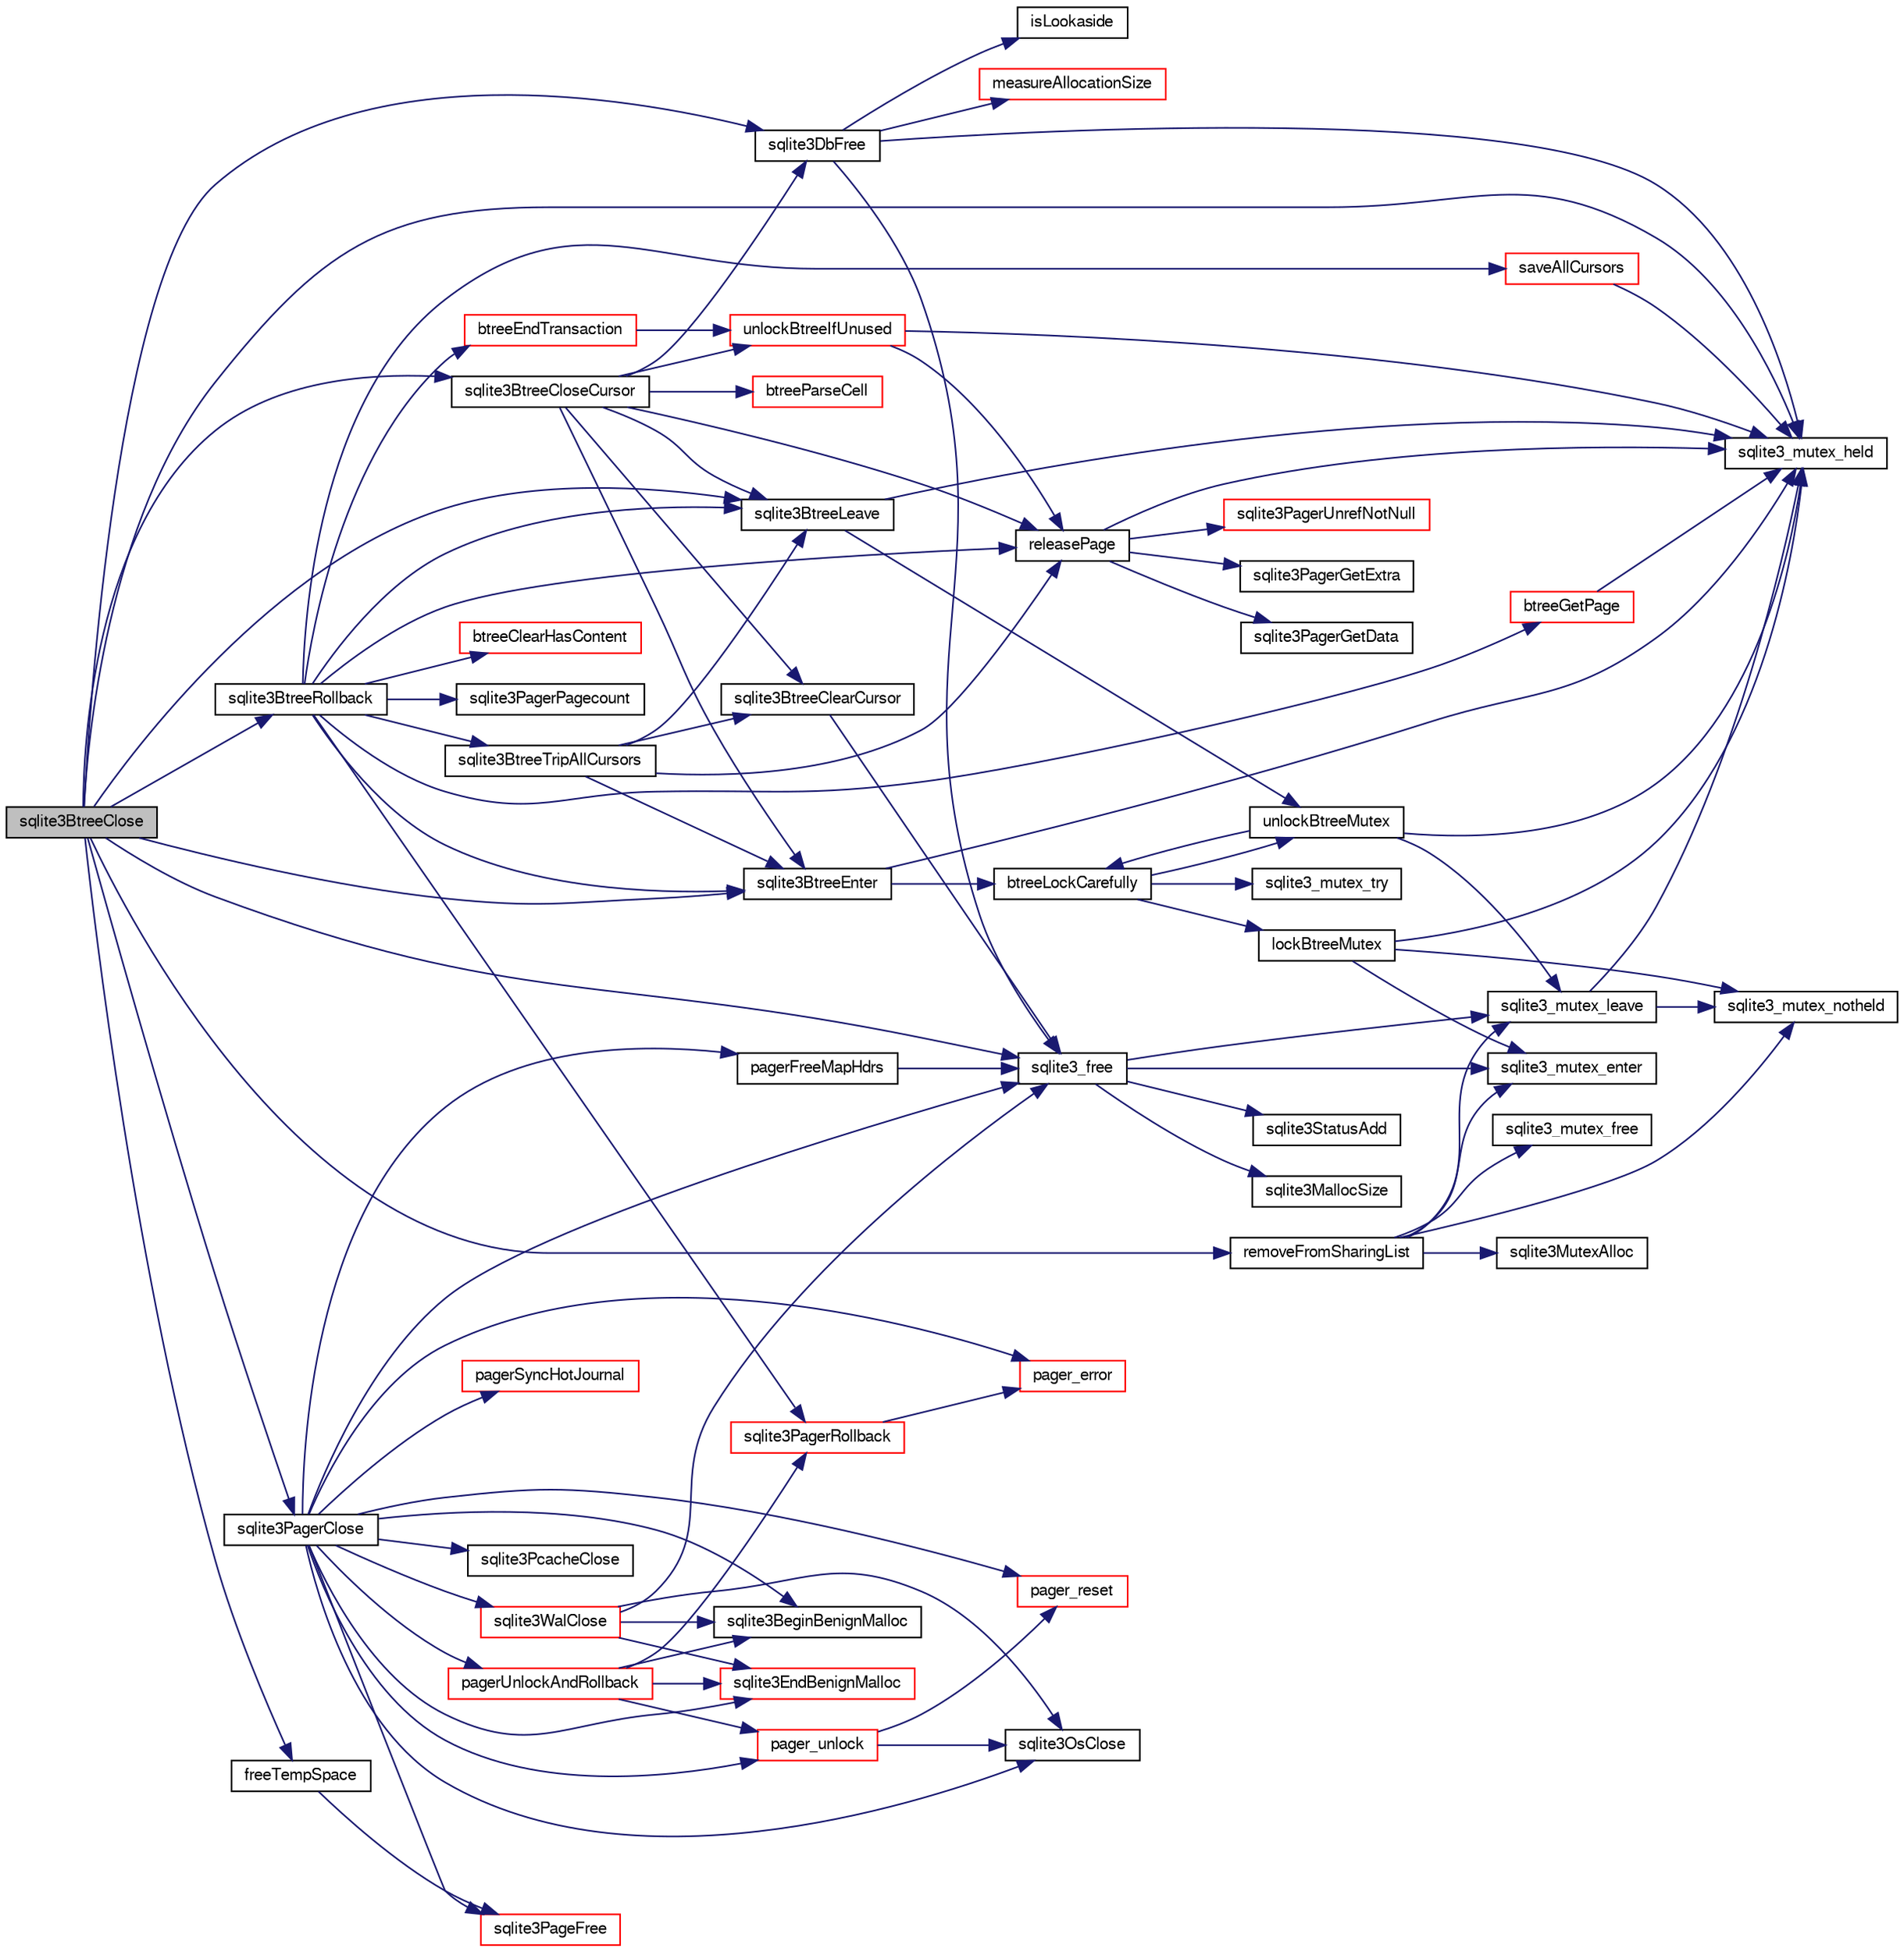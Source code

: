 digraph "sqlite3BtreeClose"
{
  edge [fontname="FreeSans",fontsize="10",labelfontname="FreeSans",labelfontsize="10"];
  node [fontname="FreeSans",fontsize="10",shape=record];
  rankdir="LR";
  Node438364 [label="sqlite3BtreeClose",height=0.2,width=0.4,color="black", fillcolor="grey75", style="filled", fontcolor="black"];
  Node438364 -> Node438365 [color="midnightblue",fontsize="10",style="solid",fontname="FreeSans"];
  Node438365 [label="sqlite3_mutex_held",height=0.2,width=0.4,color="black", fillcolor="white", style="filled",URL="$sqlite3_8c.html#acf77da68932b6bc163c5e68547ecc3e7"];
  Node438364 -> Node438366 [color="midnightblue",fontsize="10",style="solid",fontname="FreeSans"];
  Node438366 [label="sqlite3BtreeEnter",height=0.2,width=0.4,color="black", fillcolor="white", style="filled",URL="$sqlite3_8c.html#afa05d700ca373993fe6b0525b867feff"];
  Node438366 -> Node438365 [color="midnightblue",fontsize="10",style="solid",fontname="FreeSans"];
  Node438366 -> Node438367 [color="midnightblue",fontsize="10",style="solid",fontname="FreeSans"];
  Node438367 [label="btreeLockCarefully",height=0.2,width=0.4,color="black", fillcolor="white", style="filled",URL="$sqlite3_8c.html#a796746b1c1e4d6926960636bd74c79d7"];
  Node438367 -> Node438368 [color="midnightblue",fontsize="10",style="solid",fontname="FreeSans"];
  Node438368 [label="sqlite3_mutex_try",height=0.2,width=0.4,color="black", fillcolor="white", style="filled",URL="$sqlite3_8c.html#a196f84b09bdfda96ae5ae23189be1ec8"];
  Node438367 -> Node438369 [color="midnightblue",fontsize="10",style="solid",fontname="FreeSans"];
  Node438369 [label="unlockBtreeMutex",height=0.2,width=0.4,color="black", fillcolor="white", style="filled",URL="$sqlite3_8c.html#a29bc7d1c753dfa2af9fb296b7dc19a4a"];
  Node438369 -> Node438365 [color="midnightblue",fontsize="10",style="solid",fontname="FreeSans"];
  Node438369 -> Node438370 [color="midnightblue",fontsize="10",style="solid",fontname="FreeSans"];
  Node438370 [label="sqlite3_mutex_leave",height=0.2,width=0.4,color="black", fillcolor="white", style="filled",URL="$sqlite3_8c.html#a5838d235601dbd3c1fa993555c6bcc93"];
  Node438370 -> Node438365 [color="midnightblue",fontsize="10",style="solid",fontname="FreeSans"];
  Node438370 -> Node438371 [color="midnightblue",fontsize="10",style="solid",fontname="FreeSans"];
  Node438371 [label="sqlite3_mutex_notheld",height=0.2,width=0.4,color="black", fillcolor="white", style="filled",URL="$sqlite3_8c.html#a83967c837c1c000d3b5adcfaa688f5dc"];
  Node438369 -> Node438367 [color="midnightblue",fontsize="10",style="solid",fontname="FreeSans"];
  Node438367 -> Node438372 [color="midnightblue",fontsize="10",style="solid",fontname="FreeSans"];
  Node438372 [label="lockBtreeMutex",height=0.2,width=0.4,color="black", fillcolor="white", style="filled",URL="$sqlite3_8c.html#ab1714bc62ac8a451c7b17bc53053ca53"];
  Node438372 -> Node438371 [color="midnightblue",fontsize="10",style="solid",fontname="FreeSans"];
  Node438372 -> Node438365 [color="midnightblue",fontsize="10",style="solid",fontname="FreeSans"];
  Node438372 -> Node438373 [color="midnightblue",fontsize="10",style="solid",fontname="FreeSans"];
  Node438373 [label="sqlite3_mutex_enter",height=0.2,width=0.4,color="black", fillcolor="white", style="filled",URL="$sqlite3_8c.html#a1c12cde690bd89f104de5cbad12a6bf5"];
  Node438364 -> Node438374 [color="midnightblue",fontsize="10",style="solid",fontname="FreeSans"];
  Node438374 [label="sqlite3BtreeCloseCursor",height=0.2,width=0.4,color="black", fillcolor="white", style="filled",URL="$sqlite3_8c.html#a7f494da0a512d247d690d6bc19397791"];
  Node438374 -> Node438366 [color="midnightblue",fontsize="10",style="solid",fontname="FreeSans"];
  Node438374 -> Node438375 [color="midnightblue",fontsize="10",style="solid",fontname="FreeSans"];
  Node438375 [label="sqlite3BtreeClearCursor",height=0.2,width=0.4,color="black", fillcolor="white", style="filled",URL="$sqlite3_8c.html#ad53903979a58184b0d15593e6f98d9c5"];
  Node438375 -> Node438376 [color="midnightblue",fontsize="10",style="solid",fontname="FreeSans"];
  Node438376 [label="sqlite3_free",height=0.2,width=0.4,color="black", fillcolor="white", style="filled",URL="$sqlite3_8c.html#a6552349e36a8a691af5487999ab09519"];
  Node438376 -> Node438373 [color="midnightblue",fontsize="10",style="solid",fontname="FreeSans"];
  Node438376 -> Node438377 [color="midnightblue",fontsize="10",style="solid",fontname="FreeSans"];
  Node438377 [label="sqlite3StatusAdd",height=0.2,width=0.4,color="black", fillcolor="white", style="filled",URL="$sqlite3_8c.html#afa029f93586aeab4cc85360905dae9cd"];
  Node438376 -> Node438378 [color="midnightblue",fontsize="10",style="solid",fontname="FreeSans"];
  Node438378 [label="sqlite3MallocSize",height=0.2,width=0.4,color="black", fillcolor="white", style="filled",URL="$sqlite3_8c.html#acf5d2a5f35270bafb050bd2def576955"];
  Node438376 -> Node438370 [color="midnightblue",fontsize="10",style="solid",fontname="FreeSans"];
  Node438374 -> Node438379 [color="midnightblue",fontsize="10",style="solid",fontname="FreeSans"];
  Node438379 [label="releasePage",height=0.2,width=0.4,color="black", fillcolor="white", style="filled",URL="$sqlite3_8c.html#a92c6fb14f9bcf117440c35116c26d6c4"];
  Node438379 -> Node438380 [color="midnightblue",fontsize="10",style="solid",fontname="FreeSans"];
  Node438380 [label="sqlite3PagerGetExtra",height=0.2,width=0.4,color="black", fillcolor="white", style="filled",URL="$sqlite3_8c.html#a48e879a6d20f06f27390973ab8d59bd7"];
  Node438379 -> Node438381 [color="midnightblue",fontsize="10",style="solid",fontname="FreeSans"];
  Node438381 [label="sqlite3PagerGetData",height=0.2,width=0.4,color="black", fillcolor="white", style="filled",URL="$sqlite3_8c.html#a9dd340e56fb4b7fad4df339595b8d8a2"];
  Node438379 -> Node438365 [color="midnightblue",fontsize="10",style="solid",fontname="FreeSans"];
  Node438379 -> Node438382 [color="midnightblue",fontsize="10",style="solid",fontname="FreeSans"];
  Node438382 [label="sqlite3PagerUnrefNotNull",height=0.2,width=0.4,color="red", fillcolor="white", style="filled",URL="$sqlite3_8c.html#a4b314f96f09f5c68c94672e420e31ab9"];
  Node438374 -> Node438784 [color="midnightblue",fontsize="10",style="solid",fontname="FreeSans"];
  Node438784 [label="unlockBtreeIfUnused",height=0.2,width=0.4,color="red", fillcolor="white", style="filled",URL="$sqlite3_8c.html#ada198bfad4d2c61e88bd9317e98cc96c"];
  Node438784 -> Node438365 [color="midnightblue",fontsize="10",style="solid",fontname="FreeSans"];
  Node438784 -> Node438379 [color="midnightblue",fontsize="10",style="solid",fontname="FreeSans"];
  Node438374 -> Node438403 [color="midnightblue",fontsize="10",style="solid",fontname="FreeSans"];
  Node438403 [label="sqlite3DbFree",height=0.2,width=0.4,color="black", fillcolor="white", style="filled",URL="$sqlite3_8c.html#ac70ab821a6607b4a1b909582dc37a069"];
  Node438403 -> Node438365 [color="midnightblue",fontsize="10",style="solid",fontname="FreeSans"];
  Node438403 -> Node438404 [color="midnightblue",fontsize="10",style="solid",fontname="FreeSans"];
  Node438404 [label="measureAllocationSize",height=0.2,width=0.4,color="red", fillcolor="white", style="filled",URL="$sqlite3_8c.html#a45731e644a22fdb756e2b6337224217a"];
  Node438403 -> Node438406 [color="midnightblue",fontsize="10",style="solid",fontname="FreeSans"];
  Node438406 [label="isLookaside",height=0.2,width=0.4,color="black", fillcolor="white", style="filled",URL="$sqlite3_8c.html#a770fa05ff9717b75e16f4d968a77b897"];
  Node438403 -> Node438376 [color="midnightblue",fontsize="10",style="solid",fontname="FreeSans"];
  Node438374 -> Node438714 [color="midnightblue",fontsize="10",style="solid",fontname="FreeSans"];
  Node438714 [label="sqlite3BtreeLeave",height=0.2,width=0.4,color="black", fillcolor="white", style="filled",URL="$sqlite3_8c.html#a460e4f89d1aeef4b4d334cfe8165da89"];
  Node438714 -> Node438369 [color="midnightblue",fontsize="10",style="solid",fontname="FreeSans"];
  Node438714 -> Node438365 [color="midnightblue",fontsize="10",style="solid",fontname="FreeSans"];
  Node438374 -> Node438786 [color="midnightblue",fontsize="10",style="solid",fontname="FreeSans"];
  Node438786 [label="btreeParseCell",height=0.2,width=0.4,color="red", fillcolor="white", style="filled",URL="$sqlite3_8c.html#a021501c1cbcd07489dd287ea657edaac"];
  Node438364 -> Node438788 [color="midnightblue",fontsize="10",style="solid",fontname="FreeSans"];
  Node438788 [label="sqlite3BtreeRollback",height=0.2,width=0.4,color="black", fillcolor="white", style="filled",URL="$sqlite3_8c.html#a317473acdafdd688385c8954f09de186"];
  Node438788 -> Node438366 [color="midnightblue",fontsize="10",style="solid",fontname="FreeSans"];
  Node438788 -> Node438789 [color="midnightblue",fontsize="10",style="solid",fontname="FreeSans"];
  Node438789 [label="saveAllCursors",height=0.2,width=0.4,color="red", fillcolor="white", style="filled",URL="$sqlite3_8c.html#add0c7a5086792caf465148beaadb913d"];
  Node438789 -> Node438365 [color="midnightblue",fontsize="10",style="solid",fontname="FreeSans"];
  Node438788 -> Node438802 [color="midnightblue",fontsize="10",style="solid",fontname="FreeSans"];
  Node438802 [label="sqlite3BtreeTripAllCursors",height=0.2,width=0.4,color="black", fillcolor="white", style="filled",URL="$sqlite3_8c.html#a7e94025b9bd56e9e9ccf148d1a0e1acf"];
  Node438802 -> Node438366 [color="midnightblue",fontsize="10",style="solid",fontname="FreeSans"];
  Node438802 -> Node438375 [color="midnightblue",fontsize="10",style="solid",fontname="FreeSans"];
  Node438802 -> Node438379 [color="midnightblue",fontsize="10",style="solid",fontname="FreeSans"];
  Node438802 -> Node438714 [color="midnightblue",fontsize="10",style="solid",fontname="FreeSans"];
  Node438788 -> Node438392 [color="midnightblue",fontsize="10",style="solid",fontname="FreeSans"];
  Node438392 [label="sqlite3PagerRollback",height=0.2,width=0.4,color="red", fillcolor="white", style="filled",URL="$sqlite3_8c.html#afdd2ecbb97b7a716892ff6bd10c7dfd0"];
  Node438392 -> Node438781 [color="midnightblue",fontsize="10",style="solid",fontname="FreeSans"];
  Node438781 [label="pager_error",height=0.2,width=0.4,color="red", fillcolor="white", style="filled",URL="$sqlite3_8c.html#ac15e13c61047b37098e21115614ddd22"];
  Node438788 -> Node438798 [color="midnightblue",fontsize="10",style="solid",fontname="FreeSans"];
  Node438798 [label="btreeGetPage",height=0.2,width=0.4,color="red", fillcolor="white", style="filled",URL="$sqlite3_8c.html#ac59679e30ceb0190614fbd19a7feb6de"];
  Node438798 -> Node438365 [color="midnightblue",fontsize="10",style="solid",fontname="FreeSans"];
  Node438788 -> Node438803 [color="midnightblue",fontsize="10",style="solid",fontname="FreeSans"];
  Node438803 [label="sqlite3PagerPagecount",height=0.2,width=0.4,color="black", fillcolor="white", style="filled",URL="$sqlite3_8c.html#ae82aaf561ce61faa15d4e228c45c3311"];
  Node438788 -> Node438379 [color="midnightblue",fontsize="10",style="solid",fontname="FreeSans"];
  Node438788 -> Node438804 [color="midnightblue",fontsize="10",style="solid",fontname="FreeSans"];
  Node438804 [label="btreeClearHasContent",height=0.2,width=0.4,color="red", fillcolor="white", style="filled",URL="$sqlite3_8c.html#ad76ff2727e128c649f8017fdc570bd06"];
  Node438788 -> Node438805 [color="midnightblue",fontsize="10",style="solid",fontname="FreeSans"];
  Node438805 [label="btreeEndTransaction",height=0.2,width=0.4,color="red", fillcolor="white", style="filled",URL="$sqlite3_8c.html#a7dd8138404b55de8be9623636f25488b"];
  Node438805 -> Node438784 [color="midnightblue",fontsize="10",style="solid",fontname="FreeSans"];
  Node438788 -> Node438714 [color="midnightblue",fontsize="10",style="solid",fontname="FreeSans"];
  Node438364 -> Node438714 [color="midnightblue",fontsize="10",style="solid",fontname="FreeSans"];
  Node438364 -> Node438808 [color="midnightblue",fontsize="10",style="solid",fontname="FreeSans"];
  Node438808 [label="removeFromSharingList",height=0.2,width=0.4,color="black", fillcolor="white", style="filled",URL="$sqlite3_8c.html#a7b1a8df3e1fcfc9e69c19633f0d08af3"];
  Node438808 -> Node438371 [color="midnightblue",fontsize="10",style="solid",fontname="FreeSans"];
  Node438808 -> Node438434 [color="midnightblue",fontsize="10",style="solid",fontname="FreeSans"];
  Node438434 [label="sqlite3MutexAlloc",height=0.2,width=0.4,color="black", fillcolor="white", style="filled",URL="$sqlite3_8c.html#a0e3f432ee581f6876b590e7ad7e84e19"];
  Node438808 -> Node438373 [color="midnightblue",fontsize="10",style="solid",fontname="FreeSans"];
  Node438808 -> Node438661 [color="midnightblue",fontsize="10",style="solid",fontname="FreeSans"];
  Node438661 [label="sqlite3_mutex_free",height=0.2,width=0.4,color="black", fillcolor="white", style="filled",URL="$sqlite3_8c.html#a2db2e72e08f6873afa9c61b0ec726fec"];
  Node438808 -> Node438370 [color="midnightblue",fontsize="10",style="solid",fontname="FreeSans"];
  Node438364 -> Node438809 [color="midnightblue",fontsize="10",style="solid",fontname="FreeSans"];
  Node438809 [label="sqlite3PagerClose",height=0.2,width=0.4,color="black", fillcolor="white", style="filled",URL="$sqlite3_8c.html#af94b1f96b60689fd09422cce2c85f53f"];
  Node438809 -> Node438391 [color="midnightblue",fontsize="10",style="solid",fontname="FreeSans"];
  Node438391 [label="sqlite3BeginBenignMalloc",height=0.2,width=0.4,color="black", fillcolor="white", style="filled",URL="$sqlite3_8c.html#a3344c0e2b1b6df701a1cb326602fac14"];
  Node438809 -> Node438810 [color="midnightblue",fontsize="10",style="solid",fontname="FreeSans"];
  Node438810 [label="pagerFreeMapHdrs",height=0.2,width=0.4,color="black", fillcolor="white", style="filled",URL="$sqlite3_8c.html#aaa468214b15aad3507d847390b935aeb"];
  Node438810 -> Node438376 [color="midnightblue",fontsize="10",style="solid",fontname="FreeSans"];
  Node438809 -> Node438811 [color="midnightblue",fontsize="10",style="solid",fontname="FreeSans"];
  Node438811 [label="sqlite3WalClose",height=0.2,width=0.4,color="red", fillcolor="white", style="filled",URL="$sqlite3_8c.html#abfd7d36ec6ea41ecb2717dd4c6b0571e"];
  Node438811 -> Node438759 [color="midnightblue",fontsize="10",style="solid",fontname="FreeSans"];
  Node438759 [label="sqlite3OsClose",height=0.2,width=0.4,color="black", fillcolor="white", style="filled",URL="$sqlite3_8c.html#aa5f0aeb27273a57c0523deaf48997533"];
  Node438811 -> Node438391 [color="midnightblue",fontsize="10",style="solid",fontname="FreeSans"];
  Node438811 -> Node438462 [color="midnightblue",fontsize="10",style="solid",fontname="FreeSans"];
  Node438462 [label="sqlite3EndBenignMalloc",height=0.2,width=0.4,color="red", fillcolor="white", style="filled",URL="$sqlite3_8c.html#a4582127cc64d483dc66c7acf9d8d8fbb"];
  Node438811 -> Node438376 [color="midnightblue",fontsize="10",style="solid",fontname="FreeSans"];
  Node438809 -> Node438719 [color="midnightblue",fontsize="10",style="solid",fontname="FreeSans"];
  Node438719 [label="pager_reset",height=0.2,width=0.4,color="red", fillcolor="white", style="filled",URL="$sqlite3_8c.html#a80434ecc2e0b58eea05c79b1690be582"];
  Node438809 -> Node438782 [color="midnightblue",fontsize="10",style="solid",fontname="FreeSans"];
  Node438782 [label="pager_unlock",height=0.2,width=0.4,color="red", fillcolor="white", style="filled",URL="$sqlite3_8c.html#a5b54bd09bd76fa68eb6310fbf9bbaf20"];
  Node438782 -> Node438759 [color="midnightblue",fontsize="10",style="solid",fontname="FreeSans"];
  Node438782 -> Node438719 [color="midnightblue",fontsize="10",style="solid",fontname="FreeSans"];
  Node438809 -> Node438781 [color="midnightblue",fontsize="10",style="solid",fontname="FreeSans"];
  Node438809 -> Node438838 [color="midnightblue",fontsize="10",style="solid",fontname="FreeSans"];
  Node438838 [label="pagerSyncHotJournal",height=0.2,width=0.4,color="red", fillcolor="white", style="filled",URL="$sqlite3_8c.html#a2cdd04fa2ecbee5b6ebb62403bc81cee"];
  Node438809 -> Node438390 [color="midnightblue",fontsize="10",style="solid",fontname="FreeSans"];
  Node438390 [label="pagerUnlockAndRollback",height=0.2,width=0.4,color="red", fillcolor="white", style="filled",URL="$sqlite3_8c.html#a02d96b7bf62c3b13ba905d168914518c"];
  Node438390 -> Node438391 [color="midnightblue",fontsize="10",style="solid",fontname="FreeSans"];
  Node438390 -> Node438392 [color="midnightblue",fontsize="10",style="solid",fontname="FreeSans"];
  Node438390 -> Node438462 [color="midnightblue",fontsize="10",style="solid",fontname="FreeSans"];
  Node438390 -> Node438782 [color="midnightblue",fontsize="10",style="solid",fontname="FreeSans"];
  Node438809 -> Node438462 [color="midnightblue",fontsize="10",style="solid",fontname="FreeSans"];
  Node438809 -> Node438759 [color="midnightblue",fontsize="10",style="solid",fontname="FreeSans"];
  Node438809 -> Node438725 [color="midnightblue",fontsize="10",style="solid",fontname="FreeSans"];
  Node438725 [label="sqlite3PageFree",height=0.2,width=0.4,color="red", fillcolor="white", style="filled",URL="$sqlite3_8c.html#a7c85b1d9d633386e0ecb5d56594fe03f"];
  Node438809 -> Node438839 [color="midnightblue",fontsize="10",style="solid",fontname="FreeSans"];
  Node438839 [label="sqlite3PcacheClose",height=0.2,width=0.4,color="black", fillcolor="white", style="filled",URL="$sqlite3_8c.html#ace10c87a0d89eb20a5acddf2f7d6c230"];
  Node438809 -> Node438376 [color="midnightblue",fontsize="10",style="solid",fontname="FreeSans"];
  Node438364 -> Node438403 [color="midnightblue",fontsize="10",style="solid",fontname="FreeSans"];
  Node438364 -> Node438840 [color="midnightblue",fontsize="10",style="solid",fontname="FreeSans"];
  Node438840 [label="freeTempSpace",height=0.2,width=0.4,color="black", fillcolor="white", style="filled",URL="$sqlite3_8c.html#aec277d601edd310860ca5a81c99ed411"];
  Node438840 -> Node438725 [color="midnightblue",fontsize="10",style="solid",fontname="FreeSans"];
  Node438364 -> Node438376 [color="midnightblue",fontsize="10",style="solid",fontname="FreeSans"];
}

